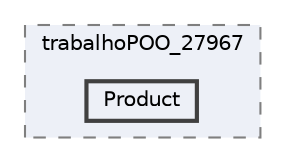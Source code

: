 digraph "Trash/trabalhoPOO_27967/Product"
{
 // LATEX_PDF_SIZE
  bgcolor="transparent";
  edge [fontname=Helvetica,fontsize=10,labelfontname=Helvetica,labelfontsize=10];
  node [fontname=Helvetica,fontsize=10,shape=box,height=0.2,width=0.4];
  compound=true
  subgraph clusterdir_91feb56f7bdbb9631ac6182d0a128a03 {
    graph [ bgcolor="#edf0f7", pencolor="grey50", label="trabalhoPOO_27967", fontname=Helvetica,fontsize=10 style="filled,dashed", URL="dir_91feb56f7bdbb9631ac6182d0a128a03.html",tooltip=""]
  dir_c3946064c0a6649056d9ce1cc0662034 [label="Product", fillcolor="#edf0f7", color="grey25", style="filled,bold", URL="dir_c3946064c0a6649056d9ce1cc0662034.html",tooltip=""];
  }
}
